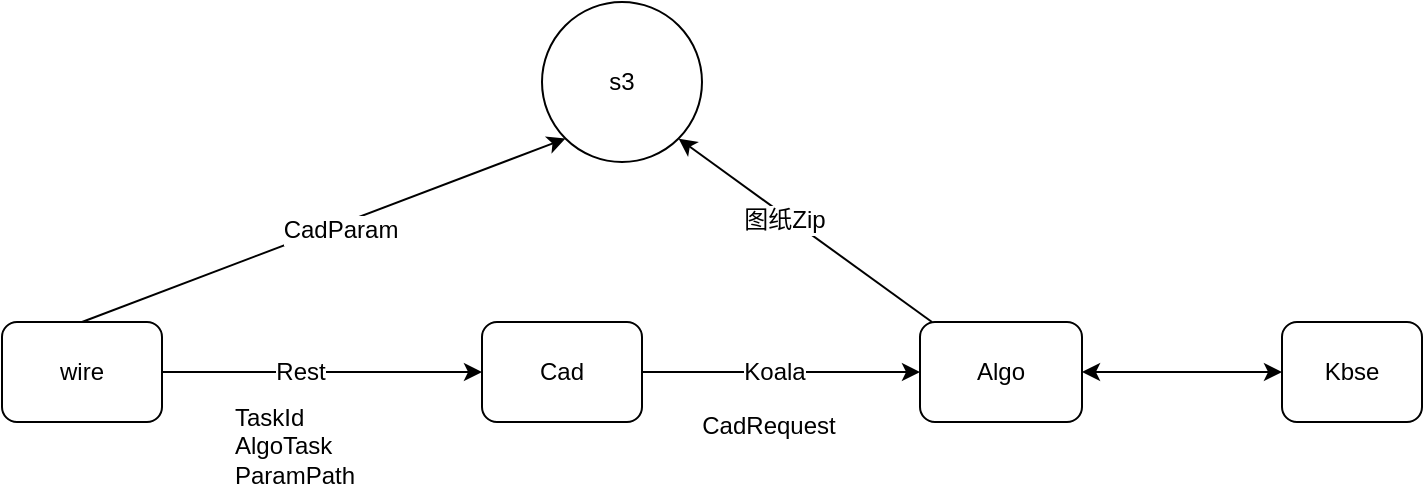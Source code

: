 <mxfile version="10.6.5" type="github"><diagram id="ypz6Xuimb1jiScspZ5qe" name="Page-1"><mxGraphModel dx="842" dy="459" grid="1" gridSize="10" guides="1" tooltips="1" connect="1" arrows="1" fold="1" page="1" pageScale="1" pageWidth="827" pageHeight="1169" math="0" shadow="0"><root><mxCell id="0"/><mxCell id="1" parent="0"/><mxCell id="9JtC0aN5NskKyF0652P6-9" value="" style="rounded=0;orthogonalLoop=1;jettySize=auto;html=1;entryX=0;entryY=0.5;entryDx=0;entryDy=0;" edge="1" parent="1" source="9JtC0aN5NskKyF0652P6-1" target="9JtC0aN5NskKyF0652P6-5"><mxGeometry relative="1" as="geometry"><mxPoint x="250" y="150" as="targetPoint"/></mxGeometry></mxCell><mxCell id="9JtC0aN5NskKyF0652P6-24" value="Rest&lt;br&gt;" style="text;html=1;resizable=0;points=[];align=center;verticalAlign=middle;labelBackgroundColor=#ffffff;" vertex="1" connectable="0" parent="9JtC0aN5NskKyF0652P6-9"><mxGeometry x="-0.343" y="2" relative="1" as="geometry"><mxPoint x="16" y="2" as="offset"/></mxGeometry></mxCell><mxCell id="9JtC0aN5NskKyF0652P6-22" style="rounded=0;orthogonalLoop=1;jettySize=auto;html=1;exitX=0.5;exitY=0;exitDx=0;exitDy=0;entryX=0;entryY=1;entryDx=0;entryDy=0;" edge="1" parent="1" source="9JtC0aN5NskKyF0652P6-1" target="9JtC0aN5NskKyF0652P6-21"><mxGeometry relative="1" as="geometry"/></mxCell><mxCell id="9JtC0aN5NskKyF0652P6-23" value="CadParam" style="text;html=1;resizable=0;points=[];align=center;verticalAlign=middle;labelBackgroundColor=#ffffff;" vertex="1" connectable="0" parent="9JtC0aN5NskKyF0652P6-22"><mxGeometry x="0.061" y="-3" relative="1" as="geometry"><mxPoint as="offset"/></mxGeometry></mxCell><mxCell id="9JtC0aN5NskKyF0652P6-1" value="wire" style="rounded=1;whiteSpace=wrap;html=1;" vertex="1" parent="1"><mxGeometry x="10" y="260" width="80" height="50" as="geometry"/></mxCell><mxCell id="9JtC0aN5NskKyF0652P6-16" value="" style="edgeStyle=none;rounded=0;orthogonalLoop=1;jettySize=auto;html=1;" edge="1" parent="1" source="9JtC0aN5NskKyF0652P6-5" target="9JtC0aN5NskKyF0652P6-15"><mxGeometry relative="1" as="geometry"/></mxCell><mxCell id="9JtC0aN5NskKyF0652P6-20" value="&lt;span&gt;Koala&lt;/span&gt;" style="text;html=1;resizable=0;points=[];align=center;verticalAlign=middle;labelBackgroundColor=#ffffff;" vertex="1" connectable="0" parent="9JtC0aN5NskKyF0652P6-16"><mxGeometry x="0.335" y="2" relative="1" as="geometry"><mxPoint x="-27" y="2" as="offset"/></mxGeometry></mxCell><mxCell id="9JtC0aN5NskKyF0652P6-5" value="Cad" style="rounded=1;whiteSpace=wrap;html=1;" vertex="1" parent="1"><mxGeometry x="250" y="260" width="80" height="50" as="geometry"/></mxCell><mxCell id="9JtC0aN5NskKyF0652P6-18" value="" style="edgeStyle=none;rounded=0;orthogonalLoop=1;jettySize=auto;html=1;startArrow=classic;startFill=1;" edge="1" parent="1" source="9JtC0aN5NskKyF0652P6-15" target="9JtC0aN5NskKyF0652P6-17"><mxGeometry relative="1" as="geometry"/></mxCell><mxCell id="9JtC0aN5NskKyF0652P6-35" value="" style="edgeStyle=none;rounded=0;orthogonalLoop=1;jettySize=auto;html=1;entryX=1;entryY=1;entryDx=0;entryDy=0;" edge="1" parent="1" source="9JtC0aN5NskKyF0652P6-15" target="9JtC0aN5NskKyF0652P6-21"><mxGeometry relative="1" as="geometry"><mxPoint x="509.5" y="180" as="targetPoint"/></mxGeometry></mxCell><mxCell id="9JtC0aN5NskKyF0652P6-36" value="图纸Zip&lt;br&gt;" style="text;html=1;resizable=0;points=[];align=center;verticalAlign=middle;labelBackgroundColor=#ffffff;" vertex="1" connectable="0" parent="9JtC0aN5NskKyF0652P6-35"><mxGeometry x="0.149" y="2" relative="1" as="geometry"><mxPoint as="offset"/></mxGeometry></mxCell><mxCell id="9JtC0aN5NskKyF0652P6-15" value="Algo" style="rounded=1;whiteSpace=wrap;html=1;" vertex="1" parent="1"><mxGeometry x="469" y="260" width="81" height="50" as="geometry"/></mxCell><mxCell id="9JtC0aN5NskKyF0652P6-17" value="Kbse" style="rounded=1;whiteSpace=wrap;html=1;" vertex="1" parent="1"><mxGeometry x="650" y="260" width="70" height="50" as="geometry"/></mxCell><mxCell id="9JtC0aN5NskKyF0652P6-21" value="s3" style="ellipse;whiteSpace=wrap;html=1;aspect=fixed;" vertex="1" parent="1"><mxGeometry x="280" y="100" width="80" height="80" as="geometry"/></mxCell><mxCell id="9JtC0aN5NskKyF0652P6-25" value="&lt;div style=&quot;text-align: left&quot;&gt;&lt;span&gt;TaskId&lt;/span&gt;&lt;/div&gt;&lt;div style=&quot;text-align: left&quot;&gt;&lt;span&gt;AlgoTask&lt;/span&gt;&lt;/div&gt;&lt;div style=&quot;text-align: left&quot;&gt;&lt;span&gt;ParamPath&lt;/span&gt;&lt;/div&gt;" style="text;html=1;resizable=0;points=[];align=center;verticalAlign=middle;labelBackgroundColor=#ffffff;" vertex="1" connectable="0" parent="1"><mxGeometry x="140" y="320" as="geometry"><mxPoint x="16" y="2" as="offset"/></mxGeometry></mxCell><mxCell id="9JtC0aN5NskKyF0652P6-26" value="&lt;span&gt;CadRequest&lt;/span&gt;" style="text;html=1;resizable=0;points=[];align=center;verticalAlign=middle;labelBackgroundColor=#ffffff;" vertex="1" connectable="0" parent="1"><mxGeometry x="420" y="310" as="geometry"><mxPoint x="-27" y="2" as="offset"/></mxGeometry></mxCell></root></mxGraphModel></diagram></mxfile>